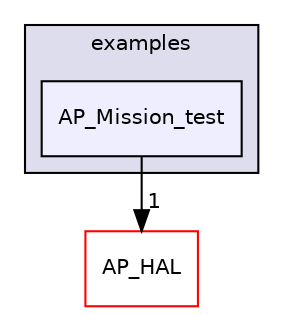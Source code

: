 digraph "libraries/AP_Mission/examples/AP_Mission_test" {
  compound=true
  node [ fontsize="10", fontname="Helvetica"];
  edge [ labelfontsize="10", labelfontname="Helvetica"];
  subgraph clusterdir_3d32ff5284405303cb45f834f65ae7f6 {
    graph [ bgcolor="#ddddee", pencolor="black", label="examples" fontname="Helvetica", fontsize="10", URL="dir_3d32ff5284405303cb45f834f65ae7f6.html"]
  dir_4821f43265048e040122f814872867fb [shape=box, label="AP_Mission_test", style="filled", fillcolor="#eeeeff", pencolor="black", URL="dir_4821f43265048e040122f814872867fb.html"];
  }
  dir_1cbc10423b2512b31103883361e0123b [shape=box label="AP_HAL" fillcolor="white" style="filled" color="red" URL="dir_1cbc10423b2512b31103883361e0123b.html"];
  dir_4821f43265048e040122f814872867fb->dir_1cbc10423b2512b31103883361e0123b [headlabel="1", labeldistance=1.5 headhref="dir_000110_000057.html"];
}

